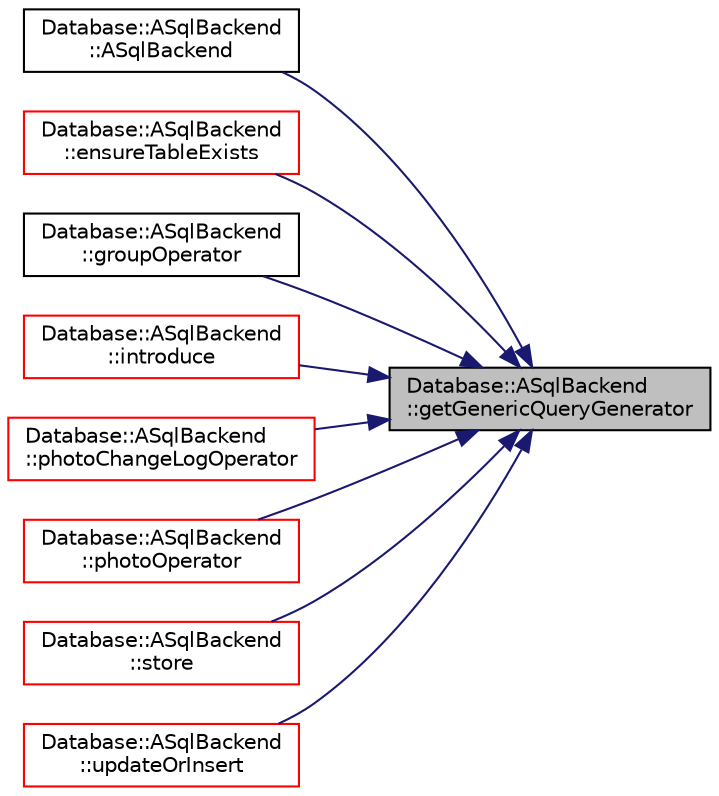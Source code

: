 digraph "Database::ASqlBackend::getGenericQueryGenerator"
{
 // LATEX_PDF_SIZE
  edge [fontname="Helvetica",fontsize="10",labelfontname="Helvetica",labelfontsize="10"];
  node [fontname="Helvetica",fontsize="10",shape=record];
  rankdir="RL";
  Node1 [label="Database::ASqlBackend\l::getGenericQueryGenerator",height=0.2,width=0.4,color="black", fillcolor="grey75", style="filled", fontcolor="black",tooltip="IGenericSqlQueryGenerator accessor."];
  Node1 -> Node2 [dir="back",color="midnightblue",fontsize="10",style="solid",fontname="Helvetica"];
  Node2 [label="Database::ASqlBackend\l::ASqlBackend",height=0.2,width=0.4,color="black", fillcolor="white", style="filled",URL="$class_database_1_1_a_sql_backend.html#a0c0603d80337f62fe765d924b23ffd32",tooltip=" "];
  Node1 -> Node3 [dir="back",color="midnightblue",fontsize="10",style="solid",fontname="Helvetica"];
  Node3 [label="Database::ASqlBackend\l::ensureTableExists",height=0.2,width=0.4,color="red", fillcolor="white", style="filled",URL="$class_database_1_1_a_sql_backend.html#a6b163257b1e7f0027236542016baf8a6",tooltip="Make sure given table exists in database."];
  Node1 -> Node8 [dir="back",color="midnightblue",fontsize="10",style="solid",fontname="Helvetica"];
  Node8 [label="Database::ASqlBackend\l::groupOperator",height=0.2,width=0.4,color="black", fillcolor="white", style="filled",URL="$class_database_1_1_a_sql_backend.html#a8b66e6fa978d2fbc27e93902776daf90",tooltip="get group operator"];
  Node1 -> Node9 [dir="back",color="midnightblue",fontsize="10",style="solid",fontname="Helvetica"];
  Node9 [label="Database::ASqlBackend\l::introduce",height=0.2,width=0.4,color="red", fillcolor="white", style="filled",URL="$class_database_1_1_a_sql_backend.html#a218cc7555092910cf6c33cab849cc0fb",tooltip="create new entry for photo in database"];
  Node1 -> Node12 [dir="back",color="midnightblue",fontsize="10",style="solid",fontname="Helvetica"];
  Node12 [label="Database::ASqlBackend\l::photoChangeLogOperator",height=0.2,width=0.4,color="red", fillcolor="white", style="filled",URL="$class_database_1_1_a_sql_backend.html#a3e9501e1fef2f56f42ebc39c17e8aaab",tooltip="get changelog operator"];
  Node1 -> Node14 [dir="back",color="midnightblue",fontsize="10",style="solid",fontname="Helvetica"];
  Node14 [label="Database::ASqlBackend\l::photoOperator",height=0.2,width=0.4,color="red", fillcolor="white", style="filled",URL="$class_database_1_1_a_sql_backend.html#af282cb886405d379b78d19b3af177d03",tooltip="get photo operator"];
  Node1 -> Node20 [dir="back",color="midnightblue",fontsize="10",style="solid",fontname="Helvetica"];
  Node20 [label="Database::ASqlBackend\l::store",height=0.2,width=0.4,color="red", fillcolor="white", style="filled",URL="$class_database_1_1_a_sql_backend.html#a6142dabb29720404ce3b6765eb2441a5",tooltip="add tag to photo"];
  Node1 -> Node22 [dir="back",color="midnightblue",fontsize="10",style="solid",fontname="Helvetica"];
  Node22 [label="Database::ASqlBackend\l::updateOrInsert",height=0.2,width=0.4,color="red", fillcolor="white", style="filled",URL="$class_database_1_1_a_sql_backend.html#a42b7acb6e6a11a44e53f0ea80c920690",tooltip="insert data to database or upgrade existing entries."];
}
